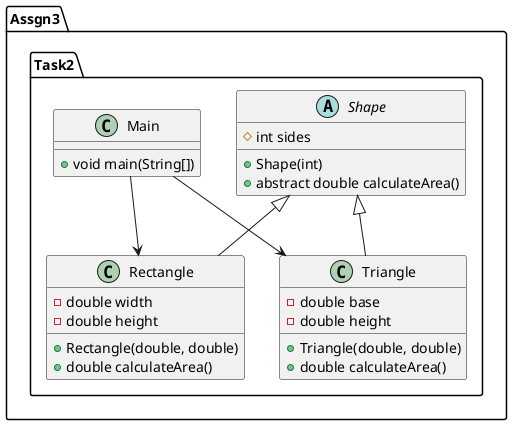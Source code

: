 @startuml

package "Assgn3.Task2" {

    abstract class Shape {
        # int sides
        + Shape(int)
        + abstract double calculateArea()
    }

    class Rectangle {
        - double width
        - double height
        + Rectangle(double, double)
        + double calculateArea()
    }

    class Triangle {
        - double base
        - double height
        + Triangle(double, double)
        + double calculateArea()
    }

    class Main {
        + void main(String[])
    }

    Shape <|-- Rectangle
    Shape <|-- Triangle
    Main --> Rectangle
    Main --> Triangle
}

@enduml
